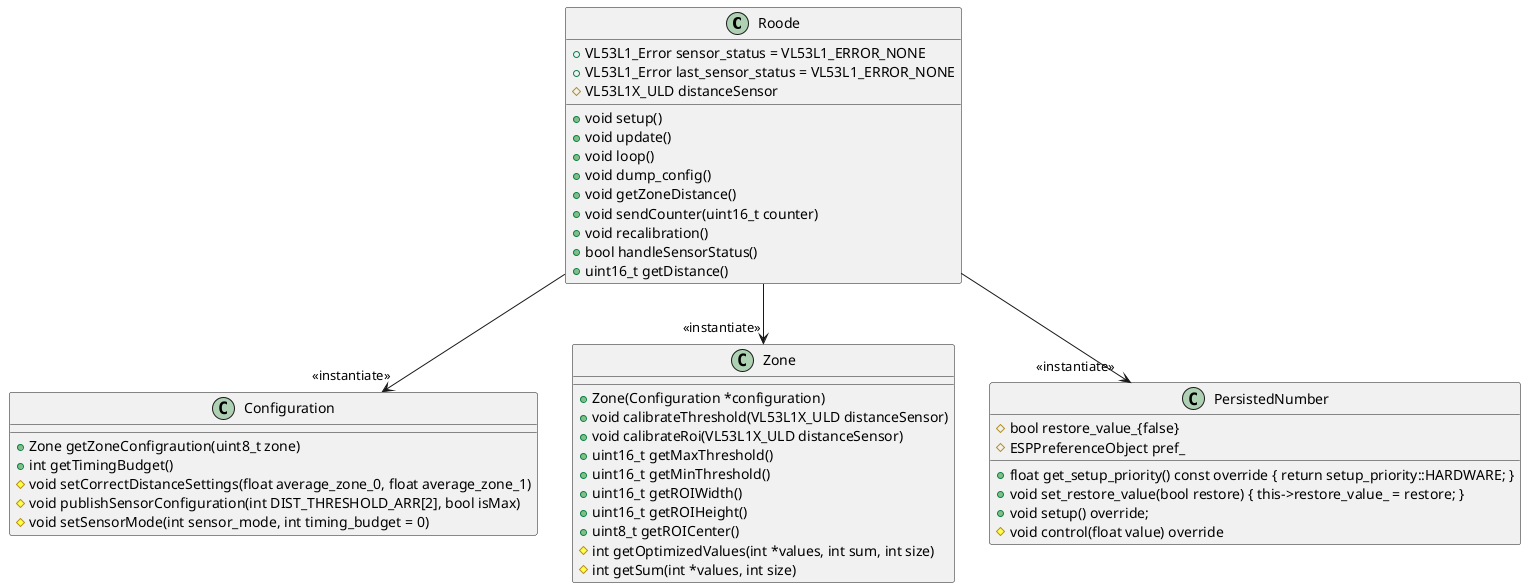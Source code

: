 @startuml
class Roode {
    + void setup()
    + void update()
    + void loop()
    + void dump_config()
    + void getZoneDistance()
    + void sendCounter(uint16_t counter)
    + void recalibration()
    + bool handleSensorStatus()
    + uint16_t getDistance()
    + VL53L1_Error sensor_status = VL53L1_ERROR_NONE
    + VL53L1_Error last_sensor_status = VL53L1_ERROR_NONE
    # VL53L1X_ULD distanceSensor
}

class Configuration {
    + Zone getZoneConfigraution(uint8_t zone)
    + int getTimingBudget()
    # void setCorrectDistanceSettings(float average_zone_0, float average_zone_1)
    # void publishSensorConfiguration(int DIST_THRESHOLD_ARR[2], bool isMax)
    # void setSensorMode(int sensor_mode, int timing_budget = 0)
}

class Zone {
    + Zone(Configuration *configuration)
    + void calibrateThreshold(VL53L1X_ULD distanceSensor)
    + void calibrateRoi(VL53L1X_ULD distanceSensor)
    + uint16_t getMaxThreshold()
    + uint16_t getMinThreshold()
    + uint16_t getROIWidth()
    + uint16_t getROIHeight()
    + uint8_t getROICenter()
    # int getOptimizedValues(int *values, int sum, int size)
    # int getSum(int *values, int size)
}

class PersistedNumber {
    + float get_setup_priority() const override { return setup_priority::HARDWARE; }
    + void set_restore_value(bool restore) { this->restore_value_ = restore; }
    + void setup() override;
    # void control(float value) override
    # bool restore_value_{false}
    # ESPPreferenceObject pref_
}

Roode --> "<<instantiate>>" Configuration
Roode --> "<<instantiate>>" Zone
Roode --> "<<instantiate>>" PersistedNumber

@enduml